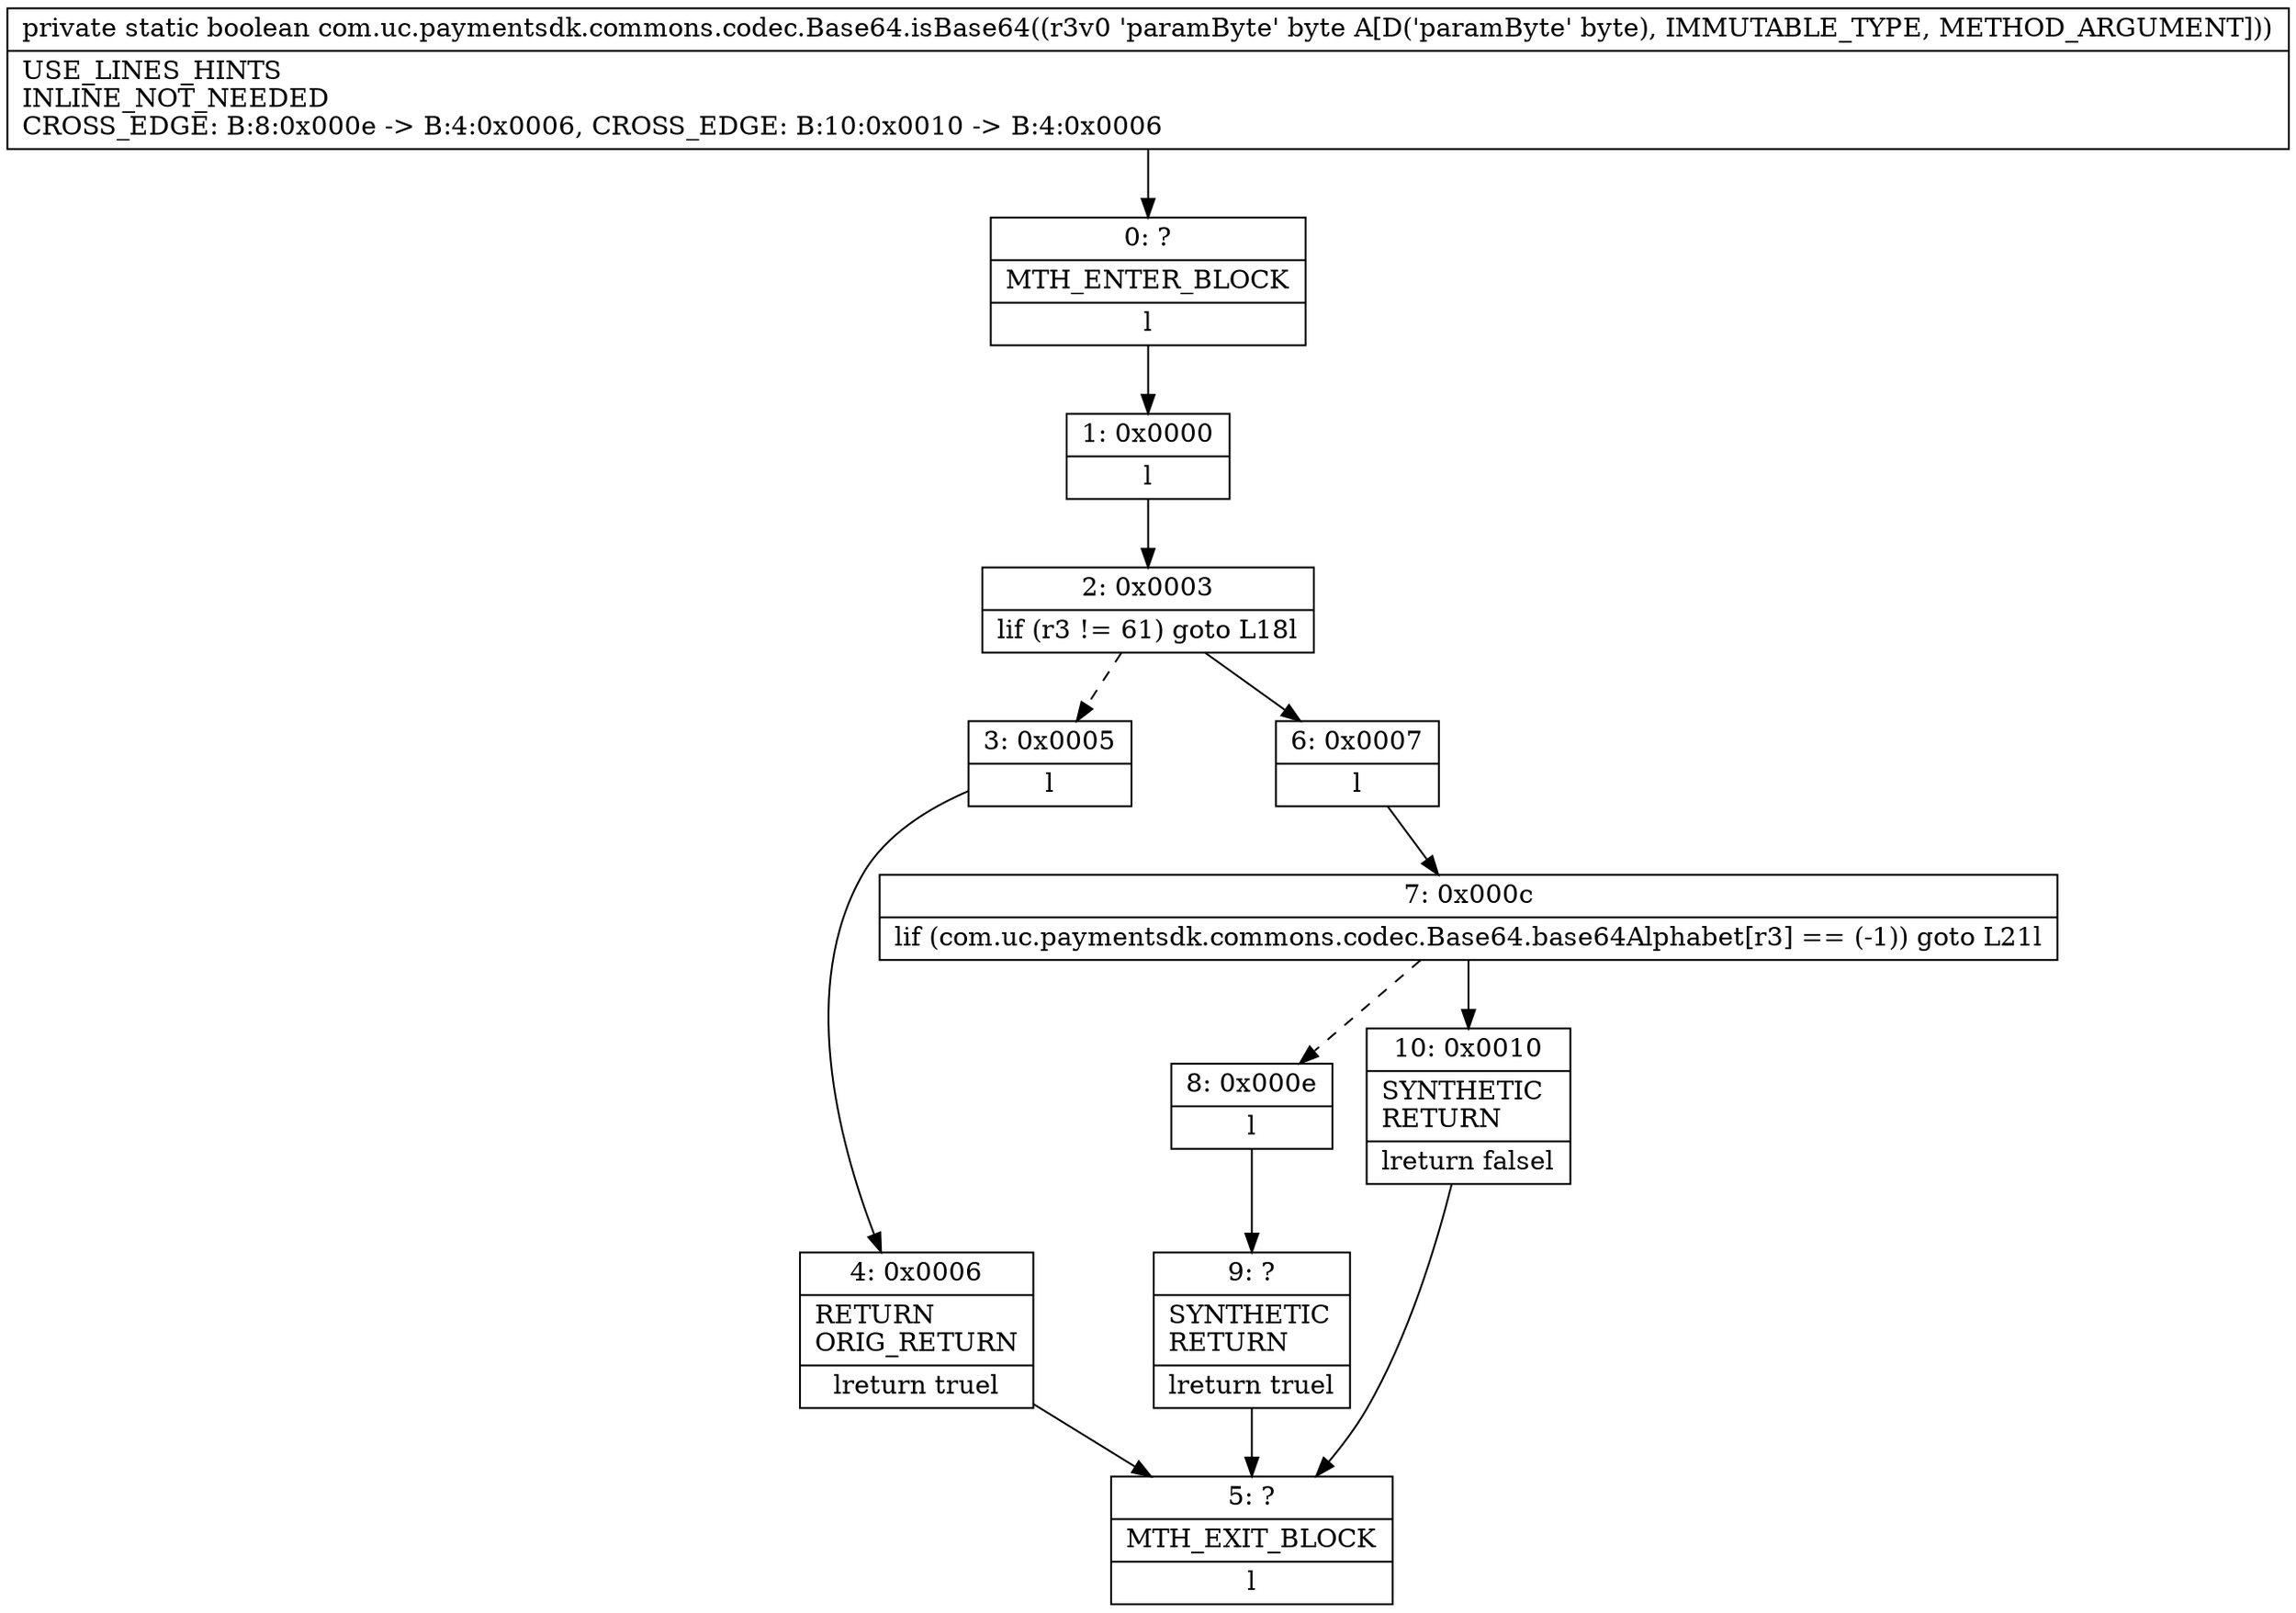 digraph "CFG forcom.uc.paymentsdk.commons.codec.Base64.isBase64(B)Z" {
Node_0 [shape=record,label="{0\:\ ?|MTH_ENTER_BLOCK\l|l}"];
Node_1 [shape=record,label="{1\:\ 0x0000|l}"];
Node_2 [shape=record,label="{2\:\ 0x0003|lif (r3 != 61) goto L18l}"];
Node_3 [shape=record,label="{3\:\ 0x0005|l}"];
Node_4 [shape=record,label="{4\:\ 0x0006|RETURN\lORIG_RETURN\l|lreturn truel}"];
Node_5 [shape=record,label="{5\:\ ?|MTH_EXIT_BLOCK\l|l}"];
Node_6 [shape=record,label="{6\:\ 0x0007|l}"];
Node_7 [shape=record,label="{7\:\ 0x000c|lif (com.uc.paymentsdk.commons.codec.Base64.base64Alphabet[r3] == (\-1)) goto L21l}"];
Node_8 [shape=record,label="{8\:\ 0x000e|l}"];
Node_9 [shape=record,label="{9\:\ ?|SYNTHETIC\lRETURN\l|lreturn truel}"];
Node_10 [shape=record,label="{10\:\ 0x0010|SYNTHETIC\lRETURN\l|lreturn falsel}"];
MethodNode[shape=record,label="{private static boolean com.uc.paymentsdk.commons.codec.Base64.isBase64((r3v0 'paramByte' byte A[D('paramByte' byte), IMMUTABLE_TYPE, METHOD_ARGUMENT]))  | USE_LINES_HINTS\lINLINE_NOT_NEEDED\lCROSS_EDGE: B:8:0x000e \-\> B:4:0x0006, CROSS_EDGE: B:10:0x0010 \-\> B:4:0x0006\l}"];
MethodNode -> Node_0;
Node_0 -> Node_1;
Node_1 -> Node_2;
Node_2 -> Node_3[style=dashed];
Node_2 -> Node_6;
Node_3 -> Node_4;
Node_4 -> Node_5;
Node_6 -> Node_7;
Node_7 -> Node_8[style=dashed];
Node_7 -> Node_10;
Node_8 -> Node_9;
Node_9 -> Node_5;
Node_10 -> Node_5;
}

